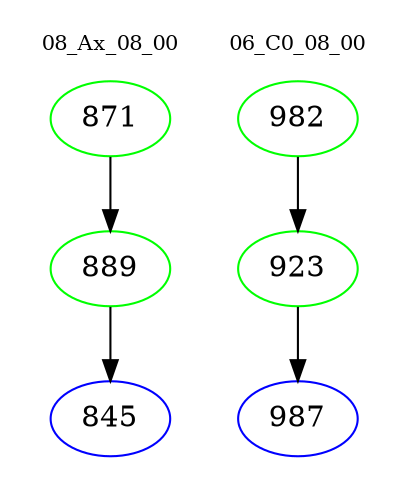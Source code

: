 digraph{
subgraph cluster_0 {
color = white
label = "08_Ax_08_00";
fontsize=10;
T0_871 [label="871", color="green"]
T0_871 -> T0_889 [color="black"]
T0_889 [label="889", color="green"]
T0_889 -> T0_845 [color="black"]
T0_845 [label="845", color="blue"]
}
subgraph cluster_1 {
color = white
label = "06_C0_08_00";
fontsize=10;
T1_982 [label="982", color="green"]
T1_982 -> T1_923 [color="black"]
T1_923 [label="923", color="green"]
T1_923 -> T1_987 [color="black"]
T1_987 [label="987", color="blue"]
}
}
